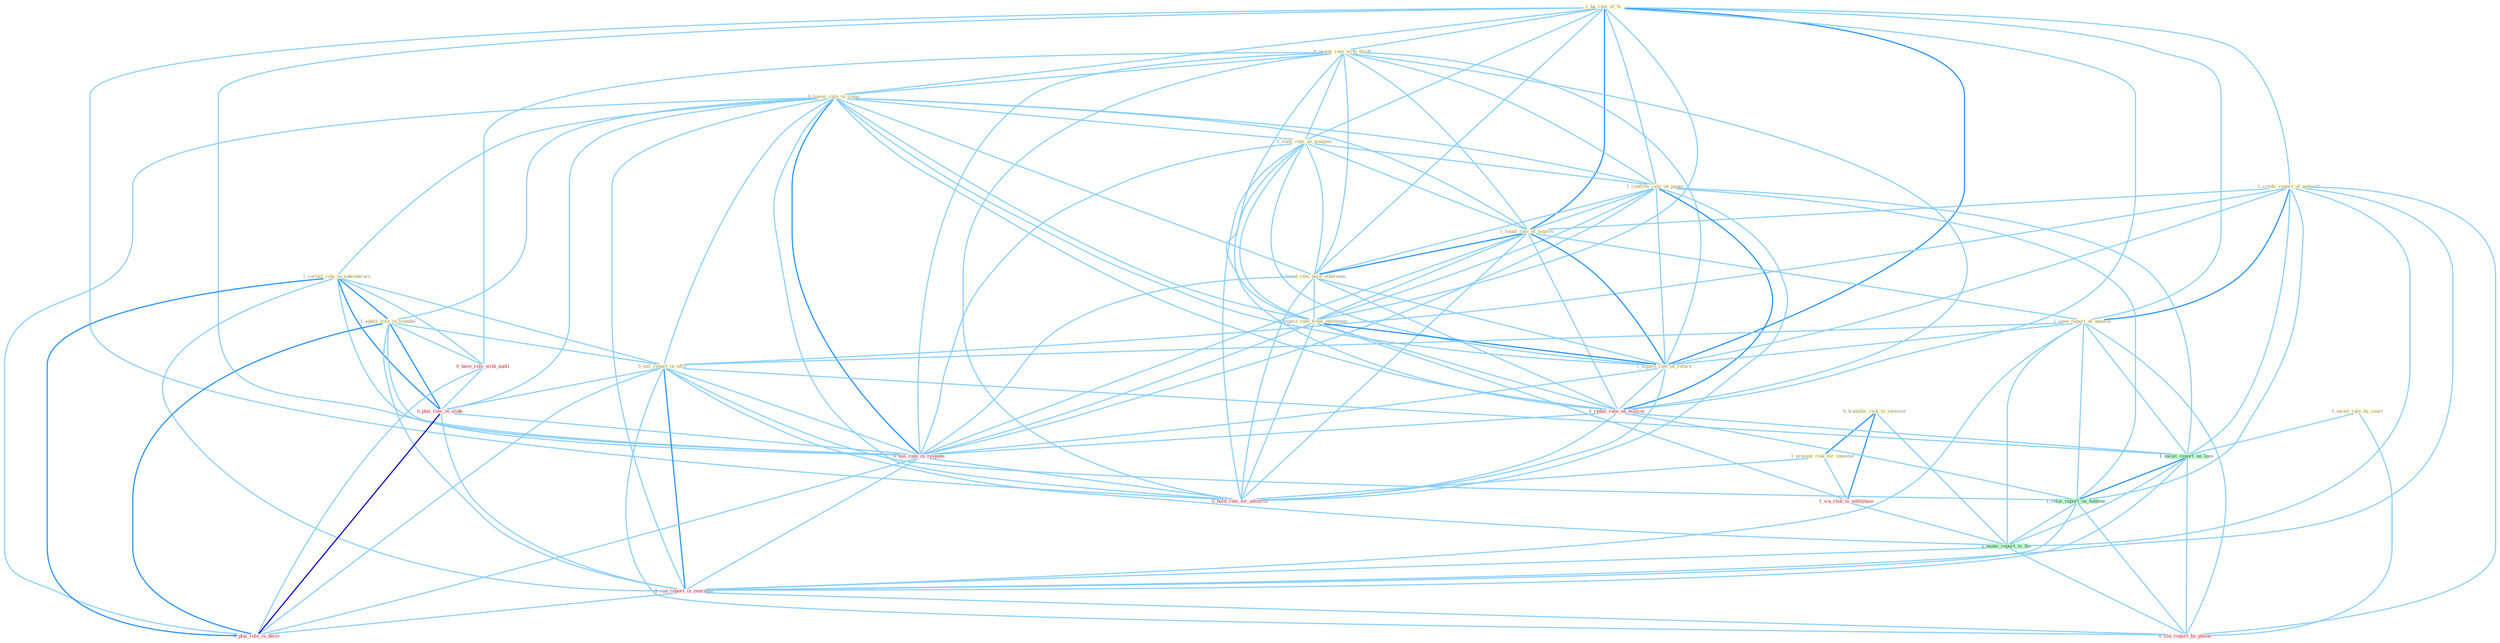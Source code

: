 Graph G{ 
    node
    [shape=polygon,style=filled,width=.5,height=.06,color="#BDFCC9",fixedsize=true,fontsize=4,
    fontcolor="#2f4f4f"];
    {node
    [color="#ffffe0", fontcolor="#8b7d6b"] "1_ha_rate_of_% " "0_negoti_rate_with_thrift " "1_await_rule_by_court " "1_credit_report_of_genocid " "0_lower_rate_in_come " "0_view_rate_as_weapon " "0_transfer_risk_to_investor " "1_confirm_rate_on_paper " "1_found_rate_of_improv " "0_found_rate_dure_othernum " "0_expect_rate_from_entitynam " "1_seen_report_of_unawar " "1_curtail_role_in_subcontract " "1_expect_rate_of_return " "1_admit_role_in_scandal " "1_present_risk_for_investor " "0_tell_report_in_offic "}
{node [color="#fff0f5", fontcolor="#b22222"] "1_wa_risk_to_entitynam " "0_have_role_with_audit " "1_reduc_rate_on_million " "0_plai_role_in_slide " "0_eas_rate_in_respons " "0_ran_report_in_yearnum " "0_file_report_by_phone " "0_plai_role_in_decis " "0_hold_rate_for_advertis "}
edge [color="#B0E2FF"];

	"1_ha_rate_of_% " -- "0_negoti_rate_with_thrift " [w="1", color="#87cefa" ];
	"1_ha_rate_of_% " -- "1_credit_report_of_genocid " [w="1", color="#87cefa" ];
	"1_ha_rate_of_% " -- "0_lower_rate_in_come " [w="1", color="#87cefa" ];
	"1_ha_rate_of_% " -- "0_view_rate_as_weapon " [w="1", color="#87cefa" ];
	"1_ha_rate_of_% " -- "1_confirm_rate_on_paper " [w="1", color="#87cefa" ];
	"1_ha_rate_of_% " -- "1_found_rate_of_improv " [w="2", color="#1e90ff" , len=0.8];
	"1_ha_rate_of_% " -- "0_found_rate_dure_othernum " [w="1", color="#87cefa" ];
	"1_ha_rate_of_% " -- "0_expect_rate_from_entitynam " [w="1", color="#87cefa" ];
	"1_ha_rate_of_% " -- "1_seen_report_of_unawar " [w="1", color="#87cefa" ];
	"1_ha_rate_of_% " -- "1_expect_rate_of_return " [w="2", color="#1e90ff" , len=0.8];
	"1_ha_rate_of_% " -- "1_reduc_rate_on_million " [w="1", color="#87cefa" ];
	"1_ha_rate_of_% " -- "0_eas_rate_in_respons " [w="1", color="#87cefa" ];
	"1_ha_rate_of_% " -- "0_hold_rate_for_advertis " [w="1", color="#87cefa" ];
	"0_negoti_rate_with_thrift " -- "0_lower_rate_in_come " [w="1", color="#87cefa" ];
	"0_negoti_rate_with_thrift " -- "0_view_rate_as_weapon " [w="1", color="#87cefa" ];
	"0_negoti_rate_with_thrift " -- "1_confirm_rate_on_paper " [w="1", color="#87cefa" ];
	"0_negoti_rate_with_thrift " -- "1_found_rate_of_improv " [w="1", color="#87cefa" ];
	"0_negoti_rate_with_thrift " -- "0_found_rate_dure_othernum " [w="1", color="#87cefa" ];
	"0_negoti_rate_with_thrift " -- "0_expect_rate_from_entitynam " [w="1", color="#87cefa" ];
	"0_negoti_rate_with_thrift " -- "1_expect_rate_of_return " [w="1", color="#87cefa" ];
	"0_negoti_rate_with_thrift " -- "0_have_role_with_audit " [w="1", color="#87cefa" ];
	"0_negoti_rate_with_thrift " -- "1_reduc_rate_on_million " [w="1", color="#87cefa" ];
	"0_negoti_rate_with_thrift " -- "0_eas_rate_in_respons " [w="1", color="#87cefa" ];
	"0_negoti_rate_with_thrift " -- "0_hold_rate_for_advertis " [w="1", color="#87cefa" ];
	"1_await_rule_by_court " -- "1_await_report_on_loss " [w="1", color="#87cefa" ];
	"1_await_rule_by_court " -- "0_file_report_by_phone " [w="1", color="#87cefa" ];
	"1_credit_report_of_genocid " -- "1_found_rate_of_improv " [w="1", color="#87cefa" ];
	"1_credit_report_of_genocid " -- "1_seen_report_of_unawar " [w="2", color="#1e90ff" , len=0.8];
	"1_credit_report_of_genocid " -- "1_expect_rate_of_return " [w="1", color="#87cefa" ];
	"1_credit_report_of_genocid " -- "0_tell_report_in_offic " [w="1", color="#87cefa" ];
	"1_credit_report_of_genocid " -- "1_await_report_on_loss " [w="1", color="#87cefa" ];
	"1_credit_report_of_genocid " -- "1_relai_report_on_tendenc " [w="1", color="#87cefa" ];
	"1_credit_report_of_genocid " -- "1_make_report_to_the " [w="1", color="#87cefa" ];
	"1_credit_report_of_genocid " -- "0_ran_report_in_yearnum " [w="1", color="#87cefa" ];
	"1_credit_report_of_genocid " -- "0_file_report_by_phone " [w="1", color="#87cefa" ];
	"0_lower_rate_in_come " -- "0_view_rate_as_weapon " [w="1", color="#87cefa" ];
	"0_lower_rate_in_come " -- "1_confirm_rate_on_paper " [w="1", color="#87cefa" ];
	"0_lower_rate_in_come " -- "1_found_rate_of_improv " [w="1", color="#87cefa" ];
	"0_lower_rate_in_come " -- "0_found_rate_dure_othernum " [w="1", color="#87cefa" ];
	"0_lower_rate_in_come " -- "0_expect_rate_from_entitynam " [w="1", color="#87cefa" ];
	"0_lower_rate_in_come " -- "1_curtail_role_in_subcontract " [w="1", color="#87cefa" ];
	"0_lower_rate_in_come " -- "1_expect_rate_of_return " [w="1", color="#87cefa" ];
	"0_lower_rate_in_come " -- "1_admit_role_in_scandal " [w="1", color="#87cefa" ];
	"0_lower_rate_in_come " -- "0_tell_report_in_offic " [w="1", color="#87cefa" ];
	"0_lower_rate_in_come " -- "1_reduc_rate_on_million " [w="1", color="#87cefa" ];
	"0_lower_rate_in_come " -- "0_plai_role_in_slide " [w="1", color="#87cefa" ];
	"0_lower_rate_in_come " -- "0_eas_rate_in_respons " [w="2", color="#1e90ff" , len=0.8];
	"0_lower_rate_in_come " -- "0_ran_report_in_yearnum " [w="1", color="#87cefa" ];
	"0_lower_rate_in_come " -- "0_plai_role_in_decis " [w="1", color="#87cefa" ];
	"0_lower_rate_in_come " -- "0_hold_rate_for_advertis " [w="1", color="#87cefa" ];
	"0_view_rate_as_weapon " -- "1_confirm_rate_on_paper " [w="1", color="#87cefa" ];
	"0_view_rate_as_weapon " -- "1_found_rate_of_improv " [w="1", color="#87cefa" ];
	"0_view_rate_as_weapon " -- "0_found_rate_dure_othernum " [w="1", color="#87cefa" ];
	"0_view_rate_as_weapon " -- "0_expect_rate_from_entitynam " [w="1", color="#87cefa" ];
	"0_view_rate_as_weapon " -- "1_expect_rate_of_return " [w="1", color="#87cefa" ];
	"0_view_rate_as_weapon " -- "1_reduc_rate_on_million " [w="1", color="#87cefa" ];
	"0_view_rate_as_weapon " -- "0_eas_rate_in_respons " [w="1", color="#87cefa" ];
	"0_view_rate_as_weapon " -- "0_hold_rate_for_advertis " [w="1", color="#87cefa" ];
	"0_transfer_risk_to_investor " -- "1_present_risk_for_investor " [w="2", color="#1e90ff" , len=0.8];
	"0_transfer_risk_to_investor " -- "1_wa_risk_to_entitynam " [w="2", color="#1e90ff" , len=0.8];
	"0_transfer_risk_to_investor " -- "1_make_report_to_the " [w="1", color="#87cefa" ];
	"1_confirm_rate_on_paper " -- "1_found_rate_of_improv " [w="1", color="#87cefa" ];
	"1_confirm_rate_on_paper " -- "0_found_rate_dure_othernum " [w="1", color="#87cefa" ];
	"1_confirm_rate_on_paper " -- "0_expect_rate_from_entitynam " [w="1", color="#87cefa" ];
	"1_confirm_rate_on_paper " -- "1_expect_rate_of_return " [w="1", color="#87cefa" ];
	"1_confirm_rate_on_paper " -- "1_reduc_rate_on_million " [w="2", color="#1e90ff" , len=0.8];
	"1_confirm_rate_on_paper " -- "1_await_report_on_loss " [w="1", color="#87cefa" ];
	"1_confirm_rate_on_paper " -- "1_relai_report_on_tendenc " [w="1", color="#87cefa" ];
	"1_confirm_rate_on_paper " -- "0_eas_rate_in_respons " [w="1", color="#87cefa" ];
	"1_confirm_rate_on_paper " -- "0_hold_rate_for_advertis " [w="1", color="#87cefa" ];
	"1_found_rate_of_improv " -- "0_found_rate_dure_othernum " [w="2", color="#1e90ff" , len=0.8];
	"1_found_rate_of_improv " -- "0_expect_rate_from_entitynam " [w="1", color="#87cefa" ];
	"1_found_rate_of_improv " -- "1_seen_report_of_unawar " [w="1", color="#87cefa" ];
	"1_found_rate_of_improv " -- "1_expect_rate_of_return " [w="2", color="#1e90ff" , len=0.8];
	"1_found_rate_of_improv " -- "1_reduc_rate_on_million " [w="1", color="#87cefa" ];
	"1_found_rate_of_improv " -- "0_eas_rate_in_respons " [w="1", color="#87cefa" ];
	"1_found_rate_of_improv " -- "0_hold_rate_for_advertis " [w="1", color="#87cefa" ];
	"0_found_rate_dure_othernum " -- "0_expect_rate_from_entitynam " [w="1", color="#87cefa" ];
	"0_found_rate_dure_othernum " -- "1_expect_rate_of_return " [w="1", color="#87cefa" ];
	"0_found_rate_dure_othernum " -- "1_reduc_rate_on_million " [w="1", color="#87cefa" ];
	"0_found_rate_dure_othernum " -- "0_eas_rate_in_respons " [w="1", color="#87cefa" ];
	"0_found_rate_dure_othernum " -- "0_hold_rate_for_advertis " [w="1", color="#87cefa" ];
	"0_expect_rate_from_entitynam " -- "1_expect_rate_of_return " [w="2", color="#1e90ff" , len=0.8];
	"0_expect_rate_from_entitynam " -- "1_wa_risk_to_entitynam " [w="1", color="#87cefa" ];
	"0_expect_rate_from_entitynam " -- "1_reduc_rate_on_million " [w="1", color="#87cefa" ];
	"0_expect_rate_from_entitynam " -- "0_eas_rate_in_respons " [w="1", color="#87cefa" ];
	"0_expect_rate_from_entitynam " -- "0_hold_rate_for_advertis " [w="1", color="#87cefa" ];
	"1_seen_report_of_unawar " -- "1_expect_rate_of_return " [w="1", color="#87cefa" ];
	"1_seen_report_of_unawar " -- "0_tell_report_in_offic " [w="1", color="#87cefa" ];
	"1_seen_report_of_unawar " -- "1_await_report_on_loss " [w="1", color="#87cefa" ];
	"1_seen_report_of_unawar " -- "1_relai_report_on_tendenc " [w="1", color="#87cefa" ];
	"1_seen_report_of_unawar " -- "1_make_report_to_the " [w="1", color="#87cefa" ];
	"1_seen_report_of_unawar " -- "0_ran_report_in_yearnum " [w="1", color="#87cefa" ];
	"1_seen_report_of_unawar " -- "0_file_report_by_phone " [w="1", color="#87cefa" ];
	"1_curtail_role_in_subcontract " -- "1_admit_role_in_scandal " [w="2", color="#1e90ff" , len=0.8];
	"1_curtail_role_in_subcontract " -- "0_tell_report_in_offic " [w="1", color="#87cefa" ];
	"1_curtail_role_in_subcontract " -- "0_have_role_with_audit " [w="1", color="#87cefa" ];
	"1_curtail_role_in_subcontract " -- "0_plai_role_in_slide " [w="2", color="#1e90ff" , len=0.8];
	"1_curtail_role_in_subcontract " -- "0_eas_rate_in_respons " [w="1", color="#87cefa" ];
	"1_curtail_role_in_subcontract " -- "0_ran_report_in_yearnum " [w="1", color="#87cefa" ];
	"1_curtail_role_in_subcontract " -- "0_plai_role_in_decis " [w="2", color="#1e90ff" , len=0.8];
	"1_expect_rate_of_return " -- "1_reduc_rate_on_million " [w="1", color="#87cefa" ];
	"1_expect_rate_of_return " -- "0_eas_rate_in_respons " [w="1", color="#87cefa" ];
	"1_expect_rate_of_return " -- "0_hold_rate_for_advertis " [w="1", color="#87cefa" ];
	"1_admit_role_in_scandal " -- "0_tell_report_in_offic " [w="1", color="#87cefa" ];
	"1_admit_role_in_scandal " -- "0_have_role_with_audit " [w="1", color="#87cefa" ];
	"1_admit_role_in_scandal " -- "0_plai_role_in_slide " [w="2", color="#1e90ff" , len=0.8];
	"1_admit_role_in_scandal " -- "0_eas_rate_in_respons " [w="1", color="#87cefa" ];
	"1_admit_role_in_scandal " -- "0_ran_report_in_yearnum " [w="1", color="#87cefa" ];
	"1_admit_role_in_scandal " -- "0_plai_role_in_decis " [w="2", color="#1e90ff" , len=0.8];
	"1_present_risk_for_investor " -- "1_wa_risk_to_entitynam " [w="1", color="#87cefa" ];
	"1_present_risk_for_investor " -- "0_hold_rate_for_advertis " [w="1", color="#87cefa" ];
	"0_tell_report_in_offic " -- "1_await_report_on_loss " [w="1", color="#87cefa" ];
	"0_tell_report_in_offic " -- "1_relai_report_on_tendenc " [w="1", color="#87cefa" ];
	"0_tell_report_in_offic " -- "0_plai_role_in_slide " [w="1", color="#87cefa" ];
	"0_tell_report_in_offic " -- "1_make_report_to_the " [w="1", color="#87cefa" ];
	"0_tell_report_in_offic " -- "0_eas_rate_in_respons " [w="1", color="#87cefa" ];
	"0_tell_report_in_offic " -- "0_ran_report_in_yearnum " [w="2", color="#1e90ff" , len=0.8];
	"0_tell_report_in_offic " -- "0_file_report_by_phone " [w="1", color="#87cefa" ];
	"0_tell_report_in_offic " -- "0_plai_role_in_decis " [w="1", color="#87cefa" ];
	"1_wa_risk_to_entitynam " -- "1_make_report_to_the " [w="1", color="#87cefa" ];
	"0_have_role_with_audit " -- "0_plai_role_in_slide " [w="1", color="#87cefa" ];
	"0_have_role_with_audit " -- "0_plai_role_in_decis " [w="1", color="#87cefa" ];
	"1_reduc_rate_on_million " -- "1_await_report_on_loss " [w="1", color="#87cefa" ];
	"1_reduc_rate_on_million " -- "1_relai_report_on_tendenc " [w="1", color="#87cefa" ];
	"1_reduc_rate_on_million " -- "0_eas_rate_in_respons " [w="1", color="#87cefa" ];
	"1_reduc_rate_on_million " -- "0_hold_rate_for_advertis " [w="1", color="#87cefa" ];
	"1_await_report_on_loss " -- "1_relai_report_on_tendenc " [w="2", color="#1e90ff" , len=0.8];
	"1_await_report_on_loss " -- "1_make_report_to_the " [w="1", color="#87cefa" ];
	"1_await_report_on_loss " -- "0_ran_report_in_yearnum " [w="1", color="#87cefa" ];
	"1_await_report_on_loss " -- "0_file_report_by_phone " [w="1", color="#87cefa" ];
	"1_relai_report_on_tendenc " -- "1_make_report_to_the " [w="1", color="#87cefa" ];
	"1_relai_report_on_tendenc " -- "0_ran_report_in_yearnum " [w="1", color="#87cefa" ];
	"1_relai_report_on_tendenc " -- "0_file_report_by_phone " [w="1", color="#87cefa" ];
	"0_plai_role_in_slide " -- "0_eas_rate_in_respons " [w="1", color="#87cefa" ];
	"0_plai_role_in_slide " -- "0_ran_report_in_yearnum " [w="1", color="#87cefa" ];
	"0_plai_role_in_slide " -- "0_plai_role_in_decis " [w="3", color="#0000cd" , len=0.6];
	"1_make_report_to_the " -- "0_ran_report_in_yearnum " [w="1", color="#87cefa" ];
	"1_make_report_to_the " -- "0_file_report_by_phone " [w="1", color="#87cefa" ];
	"0_eas_rate_in_respons " -- "0_ran_report_in_yearnum " [w="1", color="#87cefa" ];
	"0_eas_rate_in_respons " -- "0_plai_role_in_decis " [w="1", color="#87cefa" ];
	"0_eas_rate_in_respons " -- "0_hold_rate_for_advertis " [w="1", color="#87cefa" ];
	"0_ran_report_in_yearnum " -- "0_file_report_by_phone " [w="1", color="#87cefa" ];
	"0_ran_report_in_yearnum " -- "0_plai_role_in_decis " [w="1", color="#87cefa" ];
}